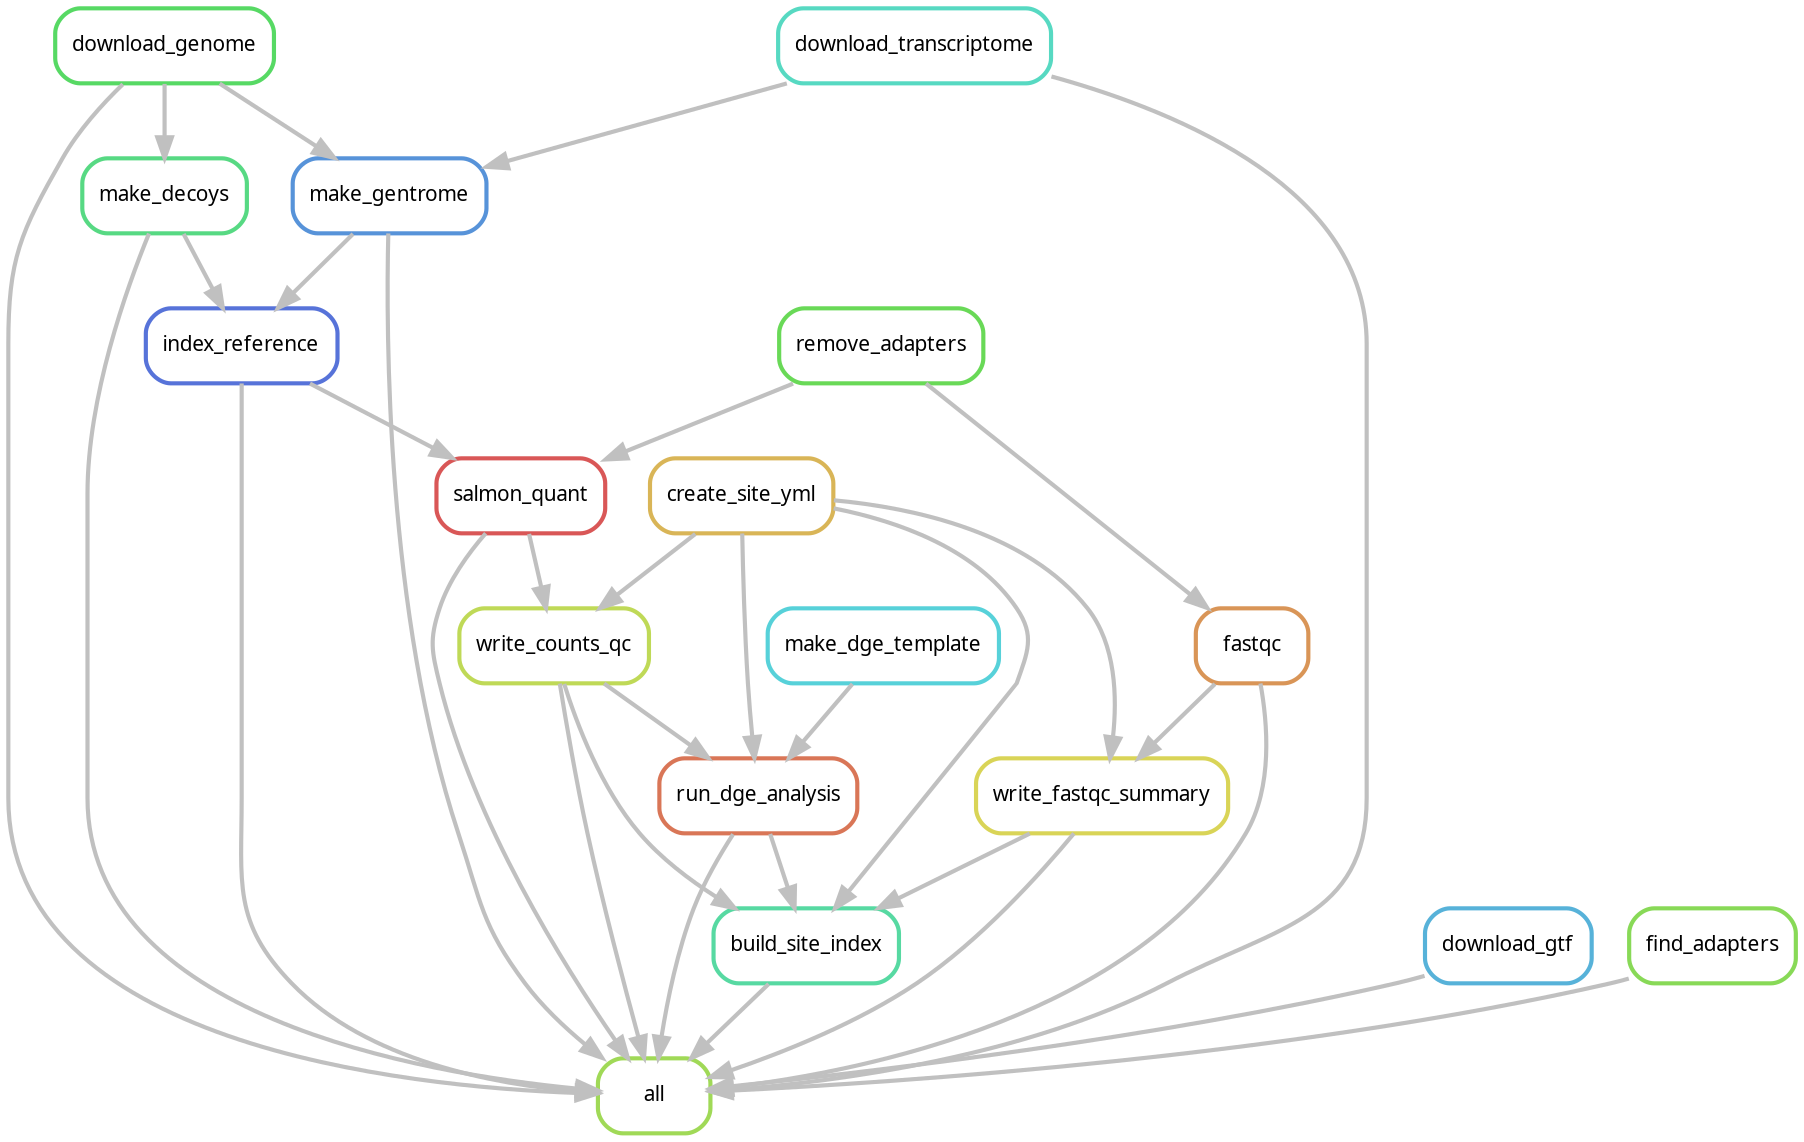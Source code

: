 digraph snakemake_dag {
    graph[bgcolor=white, margin=0];
    node[shape=box, style=rounded, fontname=sans,                 fontsize=10, penwidth=2];
    edge[penwidth=2, color=grey];
	0[label = "all", color = "0.24 0.6 0.85", style="rounded"];
	1[label = "download_genome", color = "0.35 0.6 0.85", style="rounded"];
	2[label = "download_transcriptome", color = "0.47 0.6 0.85", style="rounded"];
	3[label = "download_gtf", color = "0.55 0.6 0.85", style="rounded"];
	4[label = "make_decoys", color = "0.39 0.6 0.85", style="rounded"];
	5[label = "make_gentrome", color = "0.59 0.6 0.85", style="rounded"];
	6[label = "index_reference", color = "0.63 0.6 0.85", style="rounded"];
	7[label = "fastqc", color = "0.08 0.6 0.85", style="rounded"];
	8[label = "remove_adapters", color = "0.31 0.6 0.85", style="rounded"];
	9[label = "write_fastqc_summary", color = "0.16 0.6 0.85", style="rounded"];
	10[label = "create_site_yml", color = "0.12 0.6 0.85", style="rounded"];
	11[label = "write_counts_qc", color = "0.20 0.6 0.85", style="rounded"];
	12[label = "salmon_quant", color = "0.00 0.6 0.85", style="rounded"];
	13[label = "run_dge_analysis", color = "0.04 0.6 0.85", style="rounded"];
	14[label = "make_dge_template", color = "0.51 0.6 0.85", style="rounded"];
	15[label = "find_adapters", color = "0.27 0.6 0.85", style="rounded"];
	16[label = "build_site_index", color = "0.43 0.6 0.85", style="rounded"];
	13 -> 0
	12 -> 0
	7 -> 0
	9 -> 0
	11 -> 0
	15 -> 0
	16 -> 0
	1 -> 0
	4 -> 0
	2 -> 0
	3 -> 0
	5 -> 0
	6 -> 0
	1 -> 4
	1 -> 5
	2 -> 5
	4 -> 6
	5 -> 6
	8 -> 7
	10 -> 9
	7 -> 9
	10 -> 11
	12 -> 11
	8 -> 12
	6 -> 12
	10 -> 13
	11 -> 13
	14 -> 13
	10 -> 16
	9 -> 16
	11 -> 16
	13 -> 16
}            
